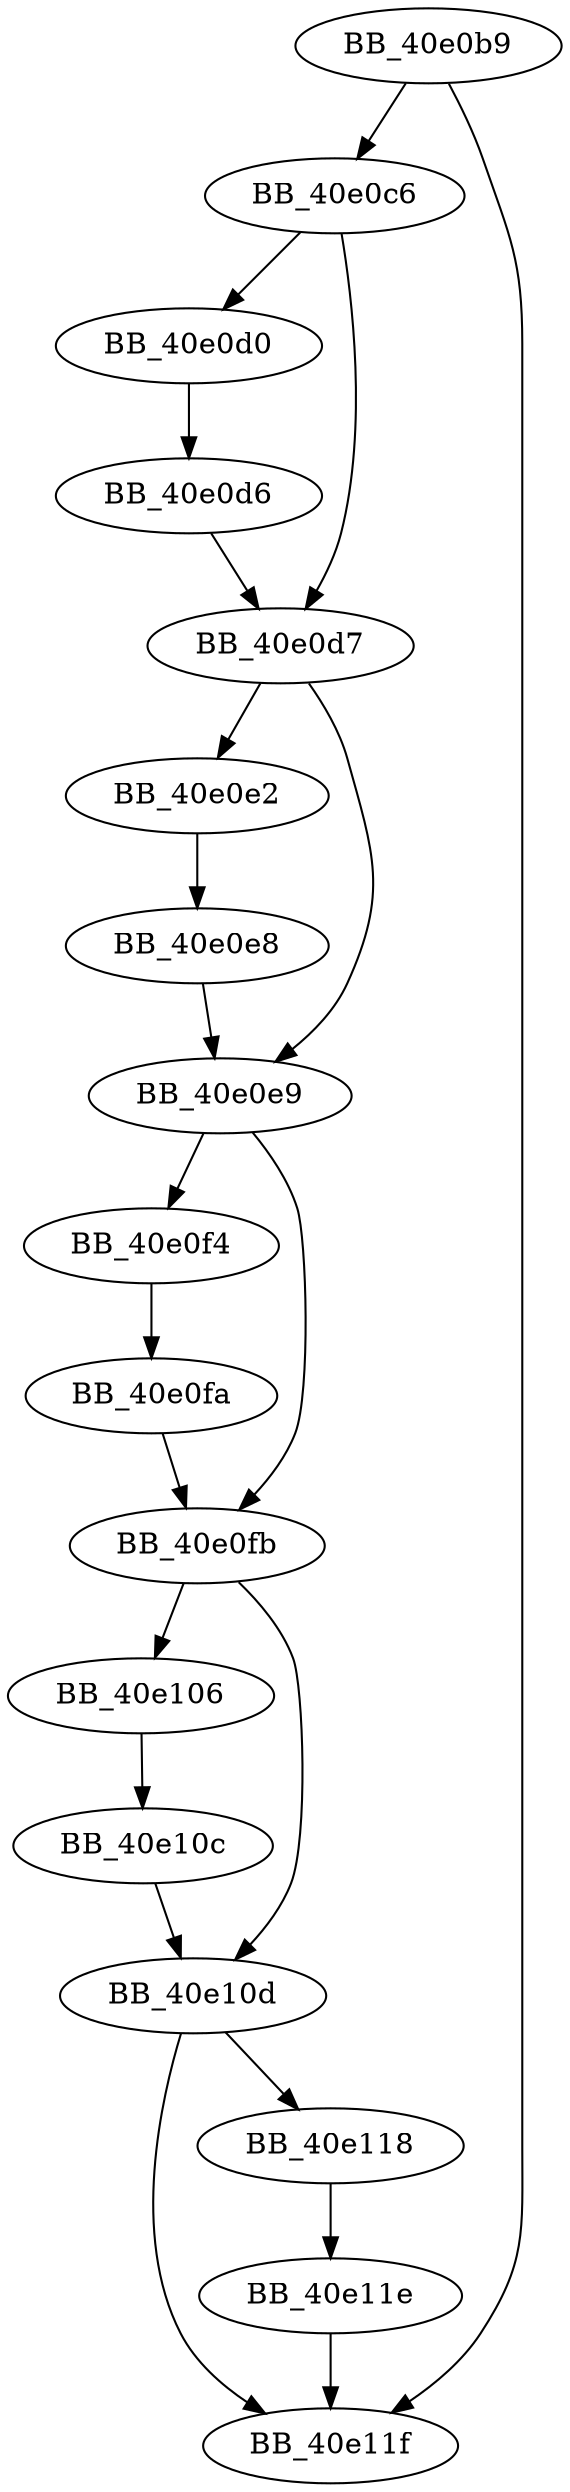 DiGraph ___free_lconv_num{
BB_40e0b9->BB_40e0c6
BB_40e0b9->BB_40e11f
BB_40e0c6->BB_40e0d0
BB_40e0c6->BB_40e0d7
BB_40e0d0->BB_40e0d6
BB_40e0d6->BB_40e0d7
BB_40e0d7->BB_40e0e2
BB_40e0d7->BB_40e0e9
BB_40e0e2->BB_40e0e8
BB_40e0e8->BB_40e0e9
BB_40e0e9->BB_40e0f4
BB_40e0e9->BB_40e0fb
BB_40e0f4->BB_40e0fa
BB_40e0fa->BB_40e0fb
BB_40e0fb->BB_40e106
BB_40e0fb->BB_40e10d
BB_40e106->BB_40e10c
BB_40e10c->BB_40e10d
BB_40e10d->BB_40e118
BB_40e10d->BB_40e11f
BB_40e118->BB_40e11e
BB_40e11e->BB_40e11f
}
